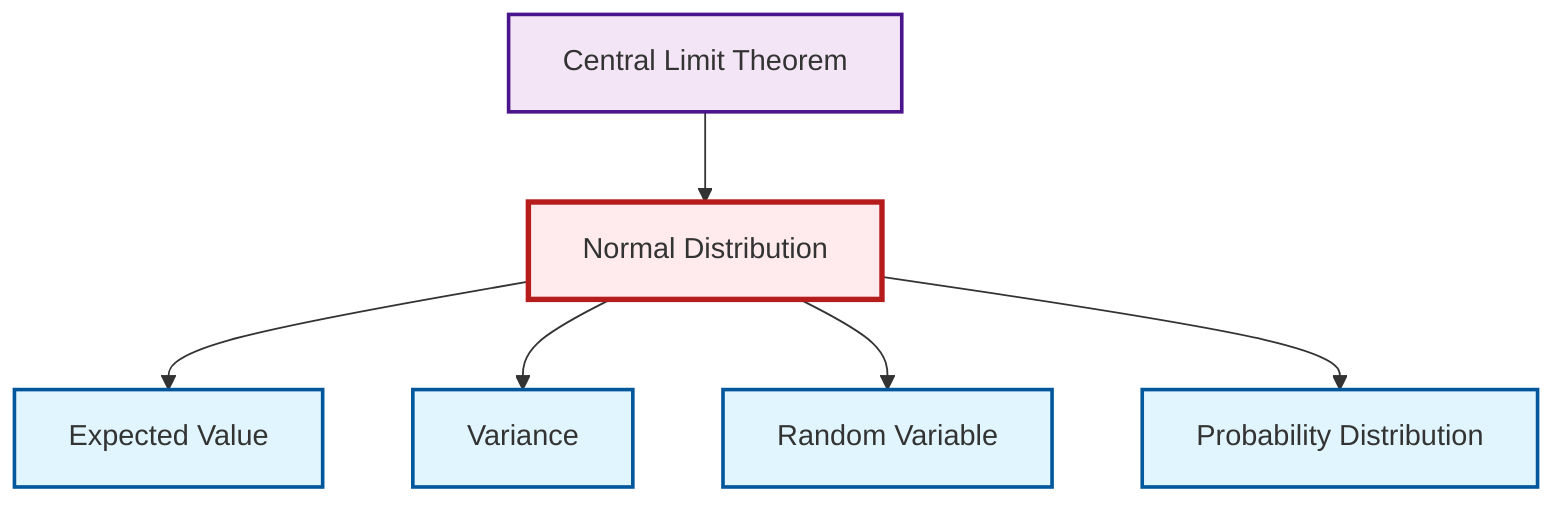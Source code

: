 graph TD
    classDef definition fill:#e1f5fe,stroke:#01579b,stroke-width:2px
    classDef theorem fill:#f3e5f5,stroke:#4a148c,stroke-width:2px
    classDef axiom fill:#fff3e0,stroke:#e65100,stroke-width:2px
    classDef example fill:#e8f5e9,stroke:#1b5e20,stroke-width:2px
    classDef current fill:#ffebee,stroke:#b71c1c,stroke-width:3px
    def-normal-distribution["Normal Distribution"]:::definition
    def-variance["Variance"]:::definition
    def-expectation["Expected Value"]:::definition
    thm-central-limit["Central Limit Theorem"]:::theorem
    def-probability-distribution["Probability Distribution"]:::definition
    def-random-variable["Random Variable"]:::definition
    def-normal-distribution --> def-expectation
    def-normal-distribution --> def-variance
    def-normal-distribution --> def-random-variable
    thm-central-limit --> def-normal-distribution
    def-normal-distribution --> def-probability-distribution
    class def-normal-distribution current